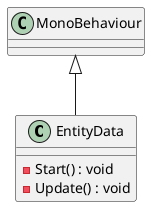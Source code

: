 @startuml
class EntityData {
    - Start() : void
    - Update() : void
}
MonoBehaviour <|-- EntityData
@enduml
